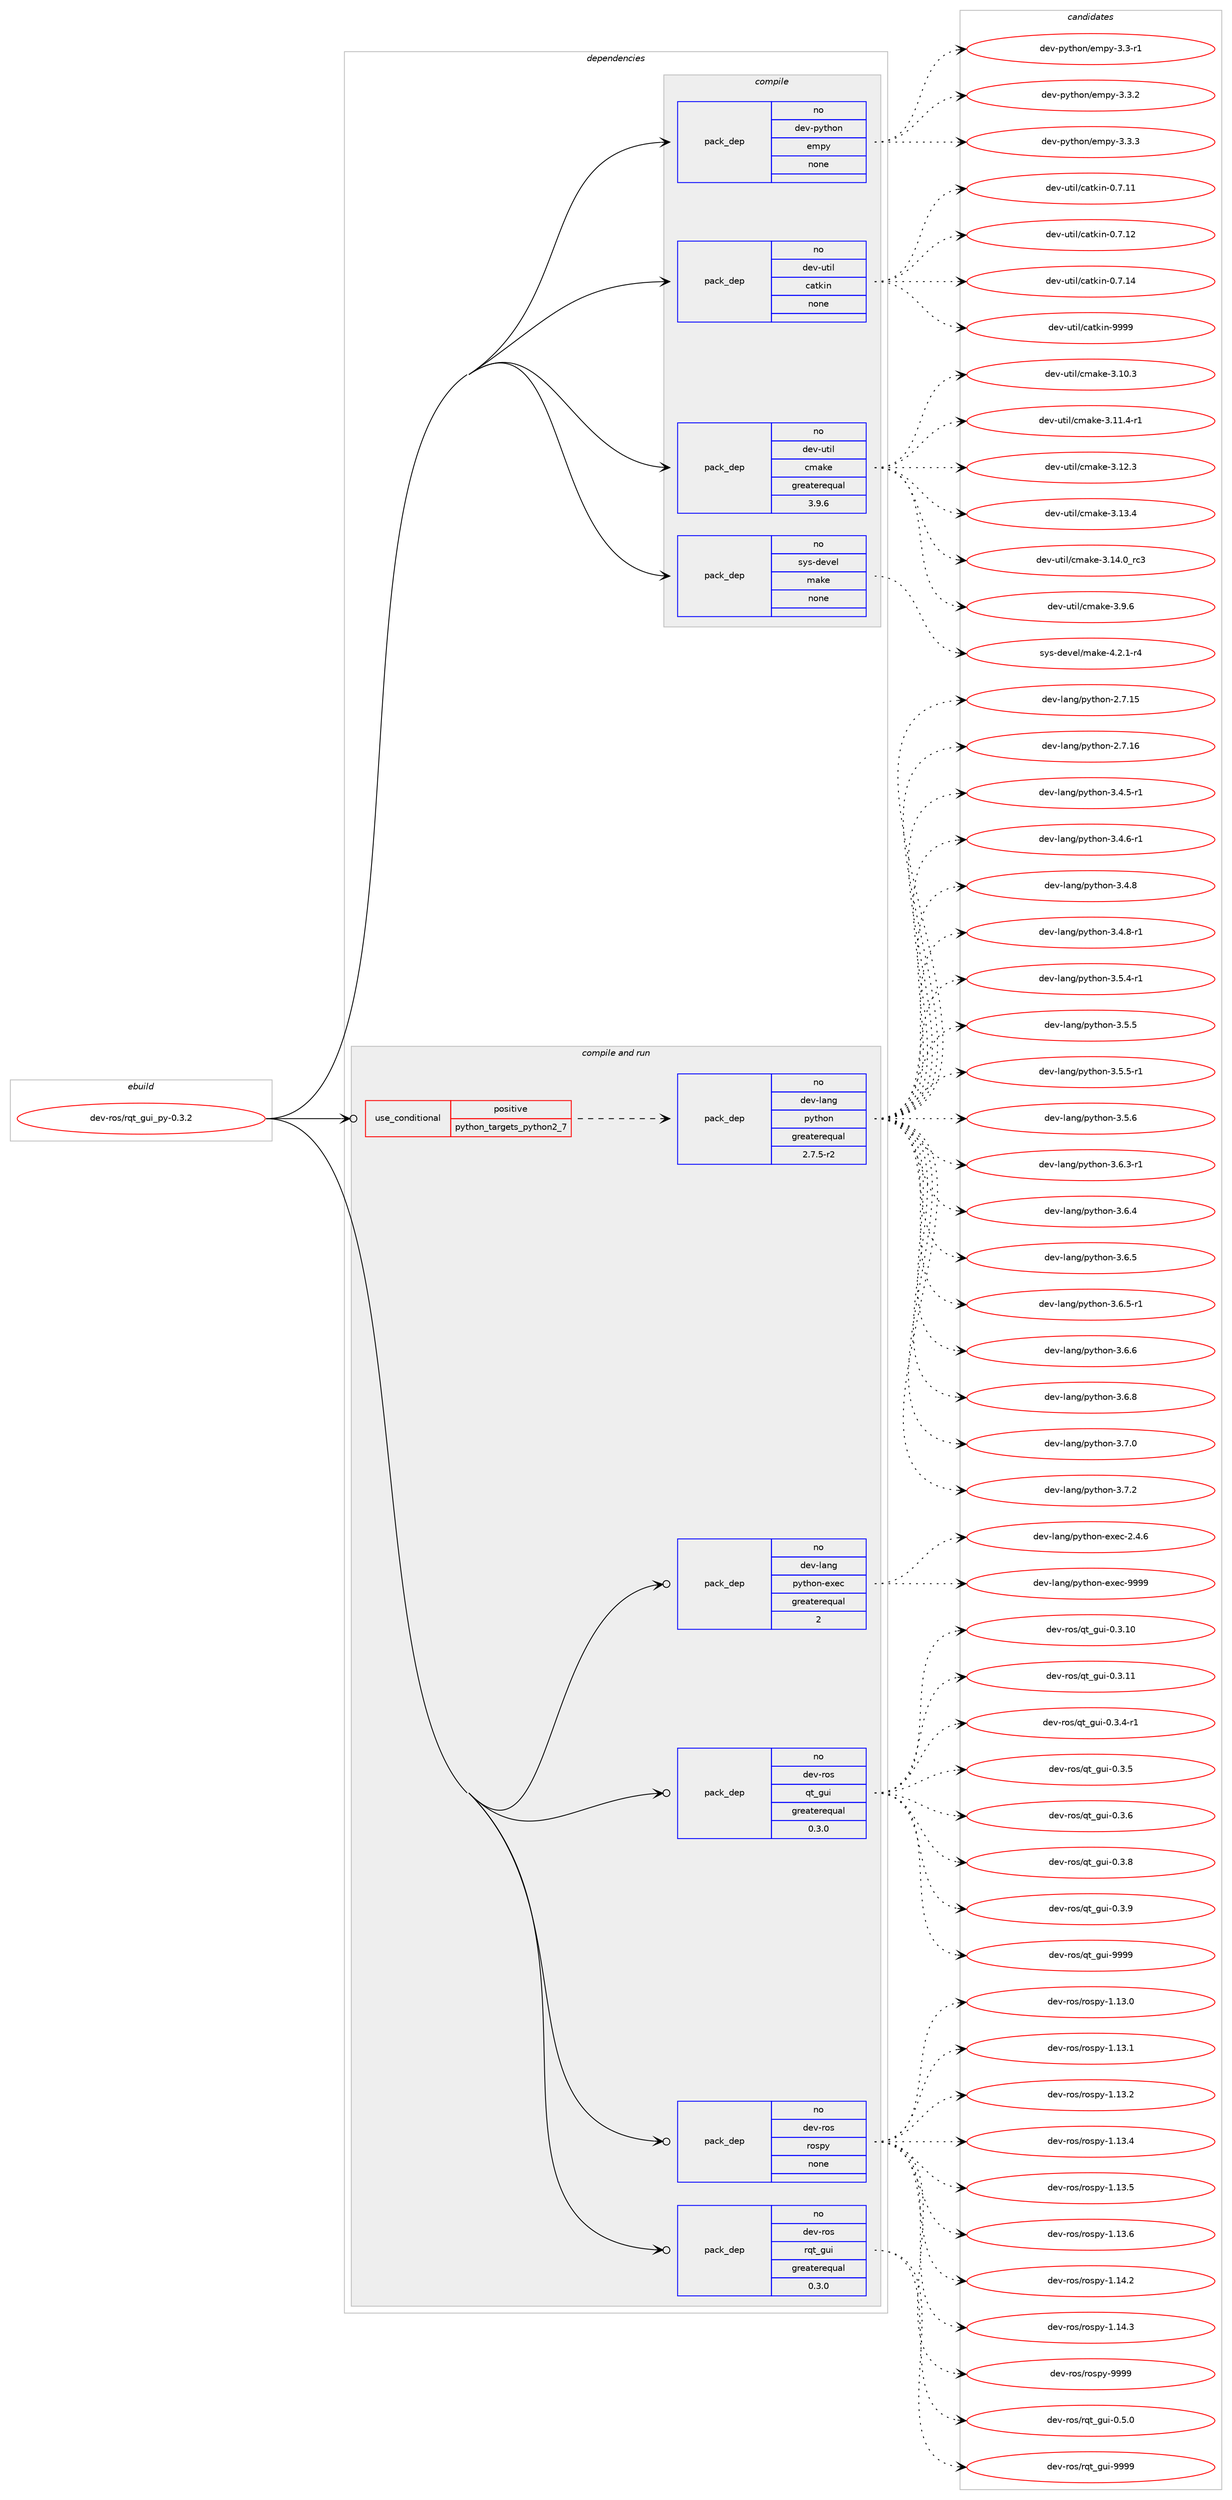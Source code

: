 digraph prolog {

# *************
# Graph options
# *************

newrank=true;
concentrate=true;
compound=true;
graph [rankdir=LR,fontname=Helvetica,fontsize=10,ranksep=1.5];#, ranksep=2.5, nodesep=0.2];
edge  [arrowhead=vee];
node  [fontname=Helvetica,fontsize=10];

# **********
# The ebuild
# **********

subgraph cluster_leftcol {
color=gray;
rank=same;
label=<<i>ebuild</i>>;
id [label="dev-ros/rqt_gui_py-0.3.2", color=red, width=4, href="../dev-ros/rqt_gui_py-0.3.2.svg"];
}

# ****************
# The dependencies
# ****************

subgraph cluster_midcol {
color=gray;
label=<<i>dependencies</i>>;
subgraph cluster_compile {
fillcolor="#eeeeee";
style=filled;
label=<<i>compile</i>>;
subgraph pack1055420 {
dependency1469306 [label=<<TABLE BORDER="0" CELLBORDER="1" CELLSPACING="0" CELLPADDING="4" WIDTH="220"><TR><TD ROWSPAN="6" CELLPADDING="30">pack_dep</TD></TR><TR><TD WIDTH="110">no</TD></TR><TR><TD>dev-python</TD></TR><TR><TD>empy</TD></TR><TR><TD>none</TD></TR><TR><TD></TD></TR></TABLE>>, shape=none, color=blue];
}
id:e -> dependency1469306:w [weight=20,style="solid",arrowhead="vee"];
subgraph pack1055421 {
dependency1469307 [label=<<TABLE BORDER="0" CELLBORDER="1" CELLSPACING="0" CELLPADDING="4" WIDTH="220"><TR><TD ROWSPAN="6" CELLPADDING="30">pack_dep</TD></TR><TR><TD WIDTH="110">no</TD></TR><TR><TD>dev-util</TD></TR><TR><TD>catkin</TD></TR><TR><TD>none</TD></TR><TR><TD></TD></TR></TABLE>>, shape=none, color=blue];
}
id:e -> dependency1469307:w [weight=20,style="solid",arrowhead="vee"];
subgraph pack1055422 {
dependency1469308 [label=<<TABLE BORDER="0" CELLBORDER="1" CELLSPACING="0" CELLPADDING="4" WIDTH="220"><TR><TD ROWSPAN="6" CELLPADDING="30">pack_dep</TD></TR><TR><TD WIDTH="110">no</TD></TR><TR><TD>dev-util</TD></TR><TR><TD>cmake</TD></TR><TR><TD>greaterequal</TD></TR><TR><TD>3.9.6</TD></TR></TABLE>>, shape=none, color=blue];
}
id:e -> dependency1469308:w [weight=20,style="solid",arrowhead="vee"];
subgraph pack1055423 {
dependency1469309 [label=<<TABLE BORDER="0" CELLBORDER="1" CELLSPACING="0" CELLPADDING="4" WIDTH="220"><TR><TD ROWSPAN="6" CELLPADDING="30">pack_dep</TD></TR><TR><TD WIDTH="110">no</TD></TR><TR><TD>sys-devel</TD></TR><TR><TD>make</TD></TR><TR><TD>none</TD></TR><TR><TD></TD></TR></TABLE>>, shape=none, color=blue];
}
id:e -> dependency1469309:w [weight=20,style="solid",arrowhead="vee"];
}
subgraph cluster_compileandrun {
fillcolor="#eeeeee";
style=filled;
label=<<i>compile and run</i>>;
subgraph cond390496 {
dependency1469310 [label=<<TABLE BORDER="0" CELLBORDER="1" CELLSPACING="0" CELLPADDING="4"><TR><TD ROWSPAN="3" CELLPADDING="10">use_conditional</TD></TR><TR><TD>positive</TD></TR><TR><TD>python_targets_python2_7</TD></TR></TABLE>>, shape=none, color=red];
subgraph pack1055424 {
dependency1469311 [label=<<TABLE BORDER="0" CELLBORDER="1" CELLSPACING="0" CELLPADDING="4" WIDTH="220"><TR><TD ROWSPAN="6" CELLPADDING="30">pack_dep</TD></TR><TR><TD WIDTH="110">no</TD></TR><TR><TD>dev-lang</TD></TR><TR><TD>python</TD></TR><TR><TD>greaterequal</TD></TR><TR><TD>2.7.5-r2</TD></TR></TABLE>>, shape=none, color=blue];
}
dependency1469310:e -> dependency1469311:w [weight=20,style="dashed",arrowhead="vee"];
}
id:e -> dependency1469310:w [weight=20,style="solid",arrowhead="odotvee"];
subgraph pack1055425 {
dependency1469312 [label=<<TABLE BORDER="0" CELLBORDER="1" CELLSPACING="0" CELLPADDING="4" WIDTH="220"><TR><TD ROWSPAN="6" CELLPADDING="30">pack_dep</TD></TR><TR><TD WIDTH="110">no</TD></TR><TR><TD>dev-lang</TD></TR><TR><TD>python-exec</TD></TR><TR><TD>greaterequal</TD></TR><TR><TD>2</TD></TR></TABLE>>, shape=none, color=blue];
}
id:e -> dependency1469312:w [weight=20,style="solid",arrowhead="odotvee"];
subgraph pack1055426 {
dependency1469313 [label=<<TABLE BORDER="0" CELLBORDER="1" CELLSPACING="0" CELLPADDING="4" WIDTH="220"><TR><TD ROWSPAN="6" CELLPADDING="30">pack_dep</TD></TR><TR><TD WIDTH="110">no</TD></TR><TR><TD>dev-ros</TD></TR><TR><TD>qt_gui</TD></TR><TR><TD>greaterequal</TD></TR><TR><TD>0.3.0</TD></TR></TABLE>>, shape=none, color=blue];
}
id:e -> dependency1469313:w [weight=20,style="solid",arrowhead="odotvee"];
subgraph pack1055427 {
dependency1469314 [label=<<TABLE BORDER="0" CELLBORDER="1" CELLSPACING="0" CELLPADDING="4" WIDTH="220"><TR><TD ROWSPAN="6" CELLPADDING="30">pack_dep</TD></TR><TR><TD WIDTH="110">no</TD></TR><TR><TD>dev-ros</TD></TR><TR><TD>rospy</TD></TR><TR><TD>none</TD></TR><TR><TD></TD></TR></TABLE>>, shape=none, color=blue];
}
id:e -> dependency1469314:w [weight=20,style="solid",arrowhead="odotvee"];
subgraph pack1055428 {
dependency1469315 [label=<<TABLE BORDER="0" CELLBORDER="1" CELLSPACING="0" CELLPADDING="4" WIDTH="220"><TR><TD ROWSPAN="6" CELLPADDING="30">pack_dep</TD></TR><TR><TD WIDTH="110">no</TD></TR><TR><TD>dev-ros</TD></TR><TR><TD>rqt_gui</TD></TR><TR><TD>greaterequal</TD></TR><TR><TD>0.3.0</TD></TR></TABLE>>, shape=none, color=blue];
}
id:e -> dependency1469315:w [weight=20,style="solid",arrowhead="odotvee"];
}
subgraph cluster_run {
fillcolor="#eeeeee";
style=filled;
label=<<i>run</i>>;
}
}

# **************
# The candidates
# **************

subgraph cluster_choices {
rank=same;
color=gray;
label=<<i>candidates</i>>;

subgraph choice1055420 {
color=black;
nodesep=1;
choice1001011184511212111610411111047101109112121455146514511449 [label="dev-python/empy-3.3-r1", color=red, width=4,href="../dev-python/empy-3.3-r1.svg"];
choice1001011184511212111610411111047101109112121455146514650 [label="dev-python/empy-3.3.2", color=red, width=4,href="../dev-python/empy-3.3.2.svg"];
choice1001011184511212111610411111047101109112121455146514651 [label="dev-python/empy-3.3.3", color=red, width=4,href="../dev-python/empy-3.3.3.svg"];
dependency1469306:e -> choice1001011184511212111610411111047101109112121455146514511449:w [style=dotted,weight="100"];
dependency1469306:e -> choice1001011184511212111610411111047101109112121455146514650:w [style=dotted,weight="100"];
dependency1469306:e -> choice1001011184511212111610411111047101109112121455146514651:w [style=dotted,weight="100"];
}
subgraph choice1055421 {
color=black;
nodesep=1;
choice1001011184511711610510847999711610710511045484655464949 [label="dev-util/catkin-0.7.11", color=red, width=4,href="../dev-util/catkin-0.7.11.svg"];
choice1001011184511711610510847999711610710511045484655464950 [label="dev-util/catkin-0.7.12", color=red, width=4,href="../dev-util/catkin-0.7.12.svg"];
choice1001011184511711610510847999711610710511045484655464952 [label="dev-util/catkin-0.7.14", color=red, width=4,href="../dev-util/catkin-0.7.14.svg"];
choice100101118451171161051084799971161071051104557575757 [label="dev-util/catkin-9999", color=red, width=4,href="../dev-util/catkin-9999.svg"];
dependency1469307:e -> choice1001011184511711610510847999711610710511045484655464949:w [style=dotted,weight="100"];
dependency1469307:e -> choice1001011184511711610510847999711610710511045484655464950:w [style=dotted,weight="100"];
dependency1469307:e -> choice1001011184511711610510847999711610710511045484655464952:w [style=dotted,weight="100"];
dependency1469307:e -> choice100101118451171161051084799971161071051104557575757:w [style=dotted,weight="100"];
}
subgraph choice1055422 {
color=black;
nodesep=1;
choice1001011184511711610510847991099710710145514649484651 [label="dev-util/cmake-3.10.3", color=red, width=4,href="../dev-util/cmake-3.10.3.svg"];
choice10010111845117116105108479910997107101455146494946524511449 [label="dev-util/cmake-3.11.4-r1", color=red, width=4,href="../dev-util/cmake-3.11.4-r1.svg"];
choice1001011184511711610510847991099710710145514649504651 [label="dev-util/cmake-3.12.3", color=red, width=4,href="../dev-util/cmake-3.12.3.svg"];
choice1001011184511711610510847991099710710145514649514652 [label="dev-util/cmake-3.13.4", color=red, width=4,href="../dev-util/cmake-3.13.4.svg"];
choice1001011184511711610510847991099710710145514649524648951149951 [label="dev-util/cmake-3.14.0_rc3", color=red, width=4,href="../dev-util/cmake-3.14.0_rc3.svg"];
choice10010111845117116105108479910997107101455146574654 [label="dev-util/cmake-3.9.6", color=red, width=4,href="../dev-util/cmake-3.9.6.svg"];
dependency1469308:e -> choice1001011184511711610510847991099710710145514649484651:w [style=dotted,weight="100"];
dependency1469308:e -> choice10010111845117116105108479910997107101455146494946524511449:w [style=dotted,weight="100"];
dependency1469308:e -> choice1001011184511711610510847991099710710145514649504651:w [style=dotted,weight="100"];
dependency1469308:e -> choice1001011184511711610510847991099710710145514649514652:w [style=dotted,weight="100"];
dependency1469308:e -> choice1001011184511711610510847991099710710145514649524648951149951:w [style=dotted,weight="100"];
dependency1469308:e -> choice10010111845117116105108479910997107101455146574654:w [style=dotted,weight="100"];
}
subgraph choice1055423 {
color=black;
nodesep=1;
choice1151211154510010111810110847109971071014552465046494511452 [label="sys-devel/make-4.2.1-r4", color=red, width=4,href="../sys-devel/make-4.2.1-r4.svg"];
dependency1469309:e -> choice1151211154510010111810110847109971071014552465046494511452:w [style=dotted,weight="100"];
}
subgraph choice1055424 {
color=black;
nodesep=1;
choice10010111845108971101034711212111610411111045504655464953 [label="dev-lang/python-2.7.15", color=red, width=4,href="../dev-lang/python-2.7.15.svg"];
choice10010111845108971101034711212111610411111045504655464954 [label="dev-lang/python-2.7.16", color=red, width=4,href="../dev-lang/python-2.7.16.svg"];
choice1001011184510897110103471121211161041111104551465246534511449 [label="dev-lang/python-3.4.5-r1", color=red, width=4,href="../dev-lang/python-3.4.5-r1.svg"];
choice1001011184510897110103471121211161041111104551465246544511449 [label="dev-lang/python-3.4.6-r1", color=red, width=4,href="../dev-lang/python-3.4.6-r1.svg"];
choice100101118451089711010347112121116104111110455146524656 [label="dev-lang/python-3.4.8", color=red, width=4,href="../dev-lang/python-3.4.8.svg"];
choice1001011184510897110103471121211161041111104551465246564511449 [label="dev-lang/python-3.4.8-r1", color=red, width=4,href="../dev-lang/python-3.4.8-r1.svg"];
choice1001011184510897110103471121211161041111104551465346524511449 [label="dev-lang/python-3.5.4-r1", color=red, width=4,href="../dev-lang/python-3.5.4-r1.svg"];
choice100101118451089711010347112121116104111110455146534653 [label="dev-lang/python-3.5.5", color=red, width=4,href="../dev-lang/python-3.5.5.svg"];
choice1001011184510897110103471121211161041111104551465346534511449 [label="dev-lang/python-3.5.5-r1", color=red, width=4,href="../dev-lang/python-3.5.5-r1.svg"];
choice100101118451089711010347112121116104111110455146534654 [label="dev-lang/python-3.5.6", color=red, width=4,href="../dev-lang/python-3.5.6.svg"];
choice1001011184510897110103471121211161041111104551465446514511449 [label="dev-lang/python-3.6.3-r1", color=red, width=4,href="../dev-lang/python-3.6.3-r1.svg"];
choice100101118451089711010347112121116104111110455146544652 [label="dev-lang/python-3.6.4", color=red, width=4,href="../dev-lang/python-3.6.4.svg"];
choice100101118451089711010347112121116104111110455146544653 [label="dev-lang/python-3.6.5", color=red, width=4,href="../dev-lang/python-3.6.5.svg"];
choice1001011184510897110103471121211161041111104551465446534511449 [label="dev-lang/python-3.6.5-r1", color=red, width=4,href="../dev-lang/python-3.6.5-r1.svg"];
choice100101118451089711010347112121116104111110455146544654 [label="dev-lang/python-3.6.6", color=red, width=4,href="../dev-lang/python-3.6.6.svg"];
choice100101118451089711010347112121116104111110455146544656 [label="dev-lang/python-3.6.8", color=red, width=4,href="../dev-lang/python-3.6.8.svg"];
choice100101118451089711010347112121116104111110455146554648 [label="dev-lang/python-3.7.0", color=red, width=4,href="../dev-lang/python-3.7.0.svg"];
choice100101118451089711010347112121116104111110455146554650 [label="dev-lang/python-3.7.2", color=red, width=4,href="../dev-lang/python-3.7.2.svg"];
dependency1469311:e -> choice10010111845108971101034711212111610411111045504655464953:w [style=dotted,weight="100"];
dependency1469311:e -> choice10010111845108971101034711212111610411111045504655464954:w [style=dotted,weight="100"];
dependency1469311:e -> choice1001011184510897110103471121211161041111104551465246534511449:w [style=dotted,weight="100"];
dependency1469311:e -> choice1001011184510897110103471121211161041111104551465246544511449:w [style=dotted,weight="100"];
dependency1469311:e -> choice100101118451089711010347112121116104111110455146524656:w [style=dotted,weight="100"];
dependency1469311:e -> choice1001011184510897110103471121211161041111104551465246564511449:w [style=dotted,weight="100"];
dependency1469311:e -> choice1001011184510897110103471121211161041111104551465346524511449:w [style=dotted,weight="100"];
dependency1469311:e -> choice100101118451089711010347112121116104111110455146534653:w [style=dotted,weight="100"];
dependency1469311:e -> choice1001011184510897110103471121211161041111104551465346534511449:w [style=dotted,weight="100"];
dependency1469311:e -> choice100101118451089711010347112121116104111110455146534654:w [style=dotted,weight="100"];
dependency1469311:e -> choice1001011184510897110103471121211161041111104551465446514511449:w [style=dotted,weight="100"];
dependency1469311:e -> choice100101118451089711010347112121116104111110455146544652:w [style=dotted,weight="100"];
dependency1469311:e -> choice100101118451089711010347112121116104111110455146544653:w [style=dotted,weight="100"];
dependency1469311:e -> choice1001011184510897110103471121211161041111104551465446534511449:w [style=dotted,weight="100"];
dependency1469311:e -> choice100101118451089711010347112121116104111110455146544654:w [style=dotted,weight="100"];
dependency1469311:e -> choice100101118451089711010347112121116104111110455146544656:w [style=dotted,weight="100"];
dependency1469311:e -> choice100101118451089711010347112121116104111110455146554648:w [style=dotted,weight="100"];
dependency1469311:e -> choice100101118451089711010347112121116104111110455146554650:w [style=dotted,weight="100"];
}
subgraph choice1055425 {
color=black;
nodesep=1;
choice1001011184510897110103471121211161041111104510112010199455046524654 [label="dev-lang/python-exec-2.4.6", color=red, width=4,href="../dev-lang/python-exec-2.4.6.svg"];
choice10010111845108971101034711212111610411111045101120101994557575757 [label="dev-lang/python-exec-9999", color=red, width=4,href="../dev-lang/python-exec-9999.svg"];
dependency1469312:e -> choice1001011184510897110103471121211161041111104510112010199455046524654:w [style=dotted,weight="100"];
dependency1469312:e -> choice10010111845108971101034711212111610411111045101120101994557575757:w [style=dotted,weight="100"];
}
subgraph choice1055426 {
color=black;
nodesep=1;
choice10010111845114111115471131169510311710545484651464948 [label="dev-ros/qt_gui-0.3.10", color=red, width=4,href="../dev-ros/qt_gui-0.3.10.svg"];
choice10010111845114111115471131169510311710545484651464949 [label="dev-ros/qt_gui-0.3.11", color=red, width=4,href="../dev-ros/qt_gui-0.3.11.svg"];
choice1001011184511411111547113116951031171054548465146524511449 [label="dev-ros/qt_gui-0.3.4-r1", color=red, width=4,href="../dev-ros/qt_gui-0.3.4-r1.svg"];
choice100101118451141111154711311695103117105454846514653 [label="dev-ros/qt_gui-0.3.5", color=red, width=4,href="../dev-ros/qt_gui-0.3.5.svg"];
choice100101118451141111154711311695103117105454846514654 [label="dev-ros/qt_gui-0.3.6", color=red, width=4,href="../dev-ros/qt_gui-0.3.6.svg"];
choice100101118451141111154711311695103117105454846514656 [label="dev-ros/qt_gui-0.3.8", color=red, width=4,href="../dev-ros/qt_gui-0.3.8.svg"];
choice100101118451141111154711311695103117105454846514657 [label="dev-ros/qt_gui-0.3.9", color=red, width=4,href="../dev-ros/qt_gui-0.3.9.svg"];
choice1001011184511411111547113116951031171054557575757 [label="dev-ros/qt_gui-9999", color=red, width=4,href="../dev-ros/qt_gui-9999.svg"];
dependency1469313:e -> choice10010111845114111115471131169510311710545484651464948:w [style=dotted,weight="100"];
dependency1469313:e -> choice10010111845114111115471131169510311710545484651464949:w [style=dotted,weight="100"];
dependency1469313:e -> choice1001011184511411111547113116951031171054548465146524511449:w [style=dotted,weight="100"];
dependency1469313:e -> choice100101118451141111154711311695103117105454846514653:w [style=dotted,weight="100"];
dependency1469313:e -> choice100101118451141111154711311695103117105454846514654:w [style=dotted,weight="100"];
dependency1469313:e -> choice100101118451141111154711311695103117105454846514656:w [style=dotted,weight="100"];
dependency1469313:e -> choice100101118451141111154711311695103117105454846514657:w [style=dotted,weight="100"];
dependency1469313:e -> choice1001011184511411111547113116951031171054557575757:w [style=dotted,weight="100"];
}
subgraph choice1055427 {
color=black;
nodesep=1;
choice100101118451141111154711411111511212145494649514648 [label="dev-ros/rospy-1.13.0", color=red, width=4,href="../dev-ros/rospy-1.13.0.svg"];
choice100101118451141111154711411111511212145494649514649 [label="dev-ros/rospy-1.13.1", color=red, width=4,href="../dev-ros/rospy-1.13.1.svg"];
choice100101118451141111154711411111511212145494649514650 [label="dev-ros/rospy-1.13.2", color=red, width=4,href="../dev-ros/rospy-1.13.2.svg"];
choice100101118451141111154711411111511212145494649514652 [label="dev-ros/rospy-1.13.4", color=red, width=4,href="../dev-ros/rospy-1.13.4.svg"];
choice100101118451141111154711411111511212145494649514653 [label="dev-ros/rospy-1.13.5", color=red, width=4,href="../dev-ros/rospy-1.13.5.svg"];
choice100101118451141111154711411111511212145494649514654 [label="dev-ros/rospy-1.13.6", color=red, width=4,href="../dev-ros/rospy-1.13.6.svg"];
choice100101118451141111154711411111511212145494649524650 [label="dev-ros/rospy-1.14.2", color=red, width=4,href="../dev-ros/rospy-1.14.2.svg"];
choice100101118451141111154711411111511212145494649524651 [label="dev-ros/rospy-1.14.3", color=red, width=4,href="../dev-ros/rospy-1.14.3.svg"];
choice10010111845114111115471141111151121214557575757 [label="dev-ros/rospy-9999", color=red, width=4,href="../dev-ros/rospy-9999.svg"];
dependency1469314:e -> choice100101118451141111154711411111511212145494649514648:w [style=dotted,weight="100"];
dependency1469314:e -> choice100101118451141111154711411111511212145494649514649:w [style=dotted,weight="100"];
dependency1469314:e -> choice100101118451141111154711411111511212145494649514650:w [style=dotted,weight="100"];
dependency1469314:e -> choice100101118451141111154711411111511212145494649514652:w [style=dotted,weight="100"];
dependency1469314:e -> choice100101118451141111154711411111511212145494649514653:w [style=dotted,weight="100"];
dependency1469314:e -> choice100101118451141111154711411111511212145494649514654:w [style=dotted,weight="100"];
dependency1469314:e -> choice100101118451141111154711411111511212145494649524650:w [style=dotted,weight="100"];
dependency1469314:e -> choice100101118451141111154711411111511212145494649524651:w [style=dotted,weight="100"];
dependency1469314:e -> choice10010111845114111115471141111151121214557575757:w [style=dotted,weight="100"];
}
subgraph choice1055428 {
color=black;
nodesep=1;
choice100101118451141111154711411311695103117105454846534648 [label="dev-ros/rqt_gui-0.5.0", color=red, width=4,href="../dev-ros/rqt_gui-0.5.0.svg"];
choice1001011184511411111547114113116951031171054557575757 [label="dev-ros/rqt_gui-9999", color=red, width=4,href="../dev-ros/rqt_gui-9999.svg"];
dependency1469315:e -> choice100101118451141111154711411311695103117105454846534648:w [style=dotted,weight="100"];
dependency1469315:e -> choice1001011184511411111547114113116951031171054557575757:w [style=dotted,weight="100"];
}
}

}
